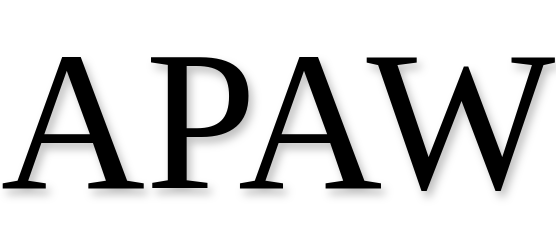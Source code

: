 <mxfile version="25.0.3">
  <diagram name="Page-1" id="sfZavY42mf0xrNY5qT4o">
    <mxGraphModel dx="1434" dy="799" grid="1" gridSize="10" guides="1" tooltips="1" connect="1" arrows="1" fold="1" page="1" pageScale="1" pageWidth="1169" pageHeight="827" math="1" shadow="0">
      <root>
        <mxCell id="0" />
        <mxCell id="1" parent="0" />
        <mxCell id="1JLVUWpi4gbV8l8J_pGw-13" value="APAW" style="text;html=1;align=center;verticalAlign=middle;whiteSpace=wrap;rounded=0;fontFamily=TESLA;fontSize=100;labelBorderColor=none;textShadow=1;" parent="1" vertex="1">
          <mxGeometry x="550" y="410" width="60" height="30" as="geometry" />
        </mxCell>
      </root>
    </mxGraphModel>
  </diagram>
</mxfile>
